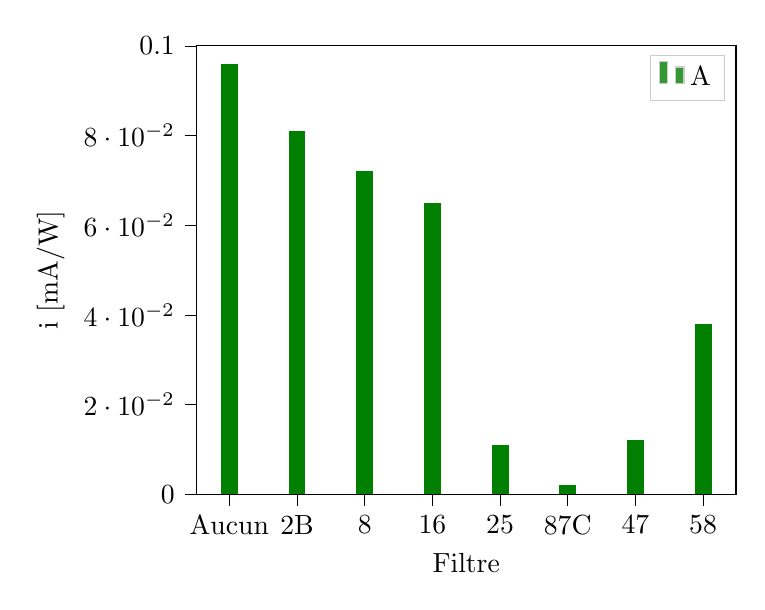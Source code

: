 % This file was created with tikzplotlib v0.10.1.
\begin{tikzpicture}

\definecolor{darkgray176}{RGB}{176,176,176}
\definecolor{green01270}{RGB}{0,127,0}
\definecolor{lightgray204}{RGB}{204,204,204}

\begin{axis}[
legend cell align={left},
legend style={fill opacity=0.8, draw opacity=1, text opacity=1, draw=lightgray204},
tick align=outside,
tick pos=left,
x grid style={darkgray176},
xlabel={Filtre},
xmin=-0.487, xmax=7.487,
xtick style={color=black},
xtick={0,1,2,3,4,5,6,7},
xticklabels={Aucun,2B,8,16,25,87C,47,58},
y grid style={darkgray176},
ylabel={i [mA/W]},
ymin=0, ymax=0.1,
ytick style={color=black}
]
\draw[draw=none,fill=green01270] (axis cs:-0.125,0) rectangle (axis cs:0.125,0.096);
\addlegendimage{ybar,ybar legend,draw=none,fill=green01270}
\addlegendentry{A}

\draw[draw=none,fill=green01270] (axis cs:0.875,0) rectangle (axis cs:1.125,0.081);
\draw[draw=none,fill=green01270] (axis cs:1.875,0) rectangle (axis cs:2.125,0.072);
\draw[draw=none,fill=green01270] (axis cs:2.875,0) rectangle (axis cs:3.125,0.065);
\draw[draw=none,fill=green01270] (axis cs:3.875,0) rectangle (axis cs:4.125,0.011);
\draw[draw=none,fill=green01270] (axis cs:4.875,0) rectangle (axis cs:5.125,0.002);
\draw[draw=none,fill=green01270] (axis cs:5.875,0) rectangle (axis cs:6.125,0.012);
\draw[draw=none,fill=green01270] (axis cs:6.875,0) rectangle (axis cs:7.125,0.038);
\end{axis}

\end{tikzpicture}
